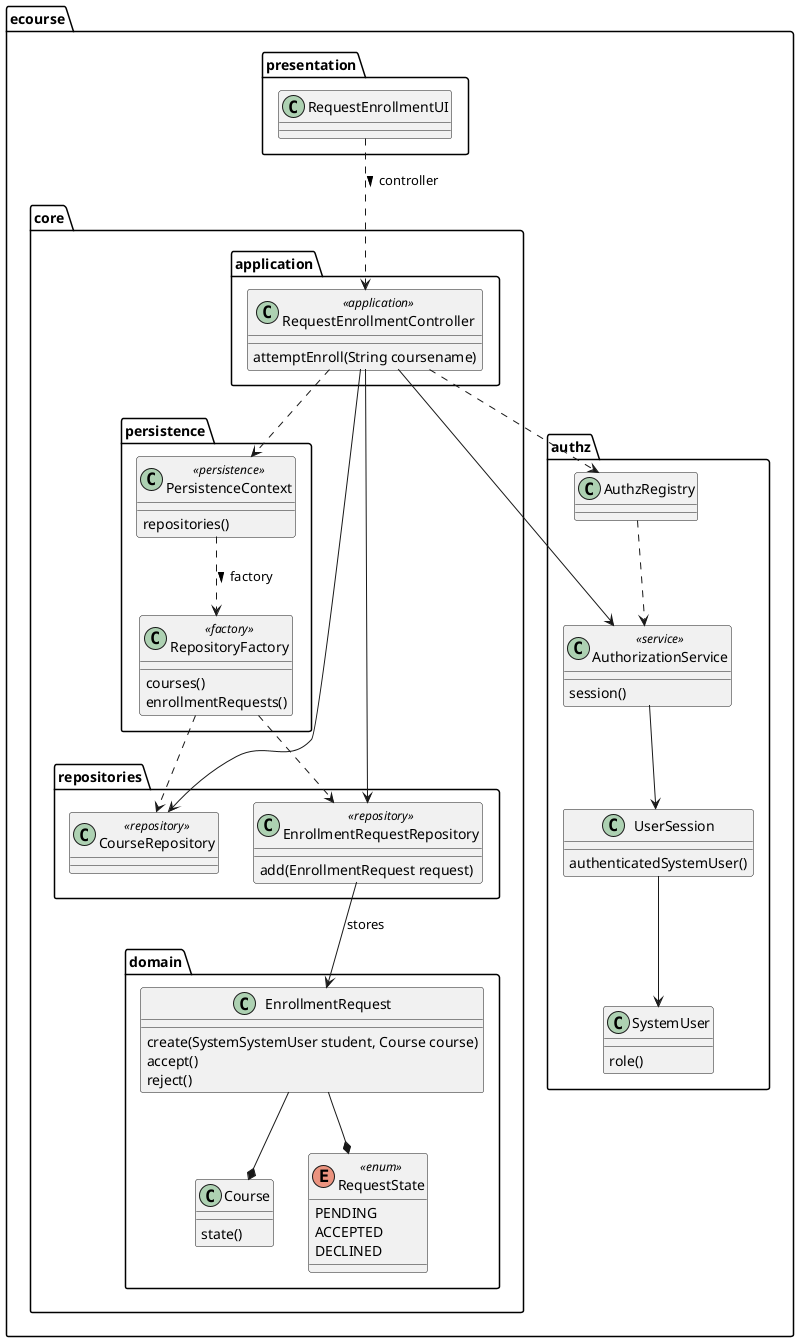 @startuml

package ecourse{
package presentation{
class RequestEnrollmentUI{
}
}

package core{
package application{
class RequestEnrollmentController <<application>>{
    attemptEnroll(String coursename)
}
}

package domain{
class Course{
    state()
}
class EnrollmentRequest{
    create(SystemSystemUser student, Course course)
    accept()
    reject()
}

enum RequestState <<enum>> {
    PENDING
    ACCEPTED
    DECLINED
}
}


package persistence{
class PersistenceContext <<persistence>>{
    repositories()
}

class RepositoryFactory <<factory>> {
    courses()
    enrollmentRequests()
}
}

package repositories{
class CourseRepository <<repository>>{
}

class EnrollmentRequestRepository <<repository>> {
    add(EnrollmentRequest request)
}
}
}

package authz{
class AuthorizationService <<service>> {
    session()
}

class AuthzRegistry{
}
class SystemUser{
    role()
}

class UserSession {
    authenticatedSystemUser()
}
}
}
EnrollmentRequest --* Course
EnrollmentRequest --* RequestState

EnrollmentRequestRepository --> EnrollmentRequest : stores

RequestEnrollmentUI ..> RequestEnrollmentController : controller >

RequestEnrollmentController ..> PersistenceContext
RequestEnrollmentController --> EnrollmentRequestRepository
RequestEnrollmentController --> CourseRepository

PersistenceContext ..> RepositoryFactory : factory >


RepositoryFactory ..> EnrollmentRequestRepository
RepositoryFactory ..> CourseRepository



AuthzRegistry ..> AuthorizationService
AuthorizationService --> UserSession
UserSession --> SystemUser

RequestEnrollmentController ..> AuthzRegistry
RequestEnrollmentController --> AuthorizationService

@enduml